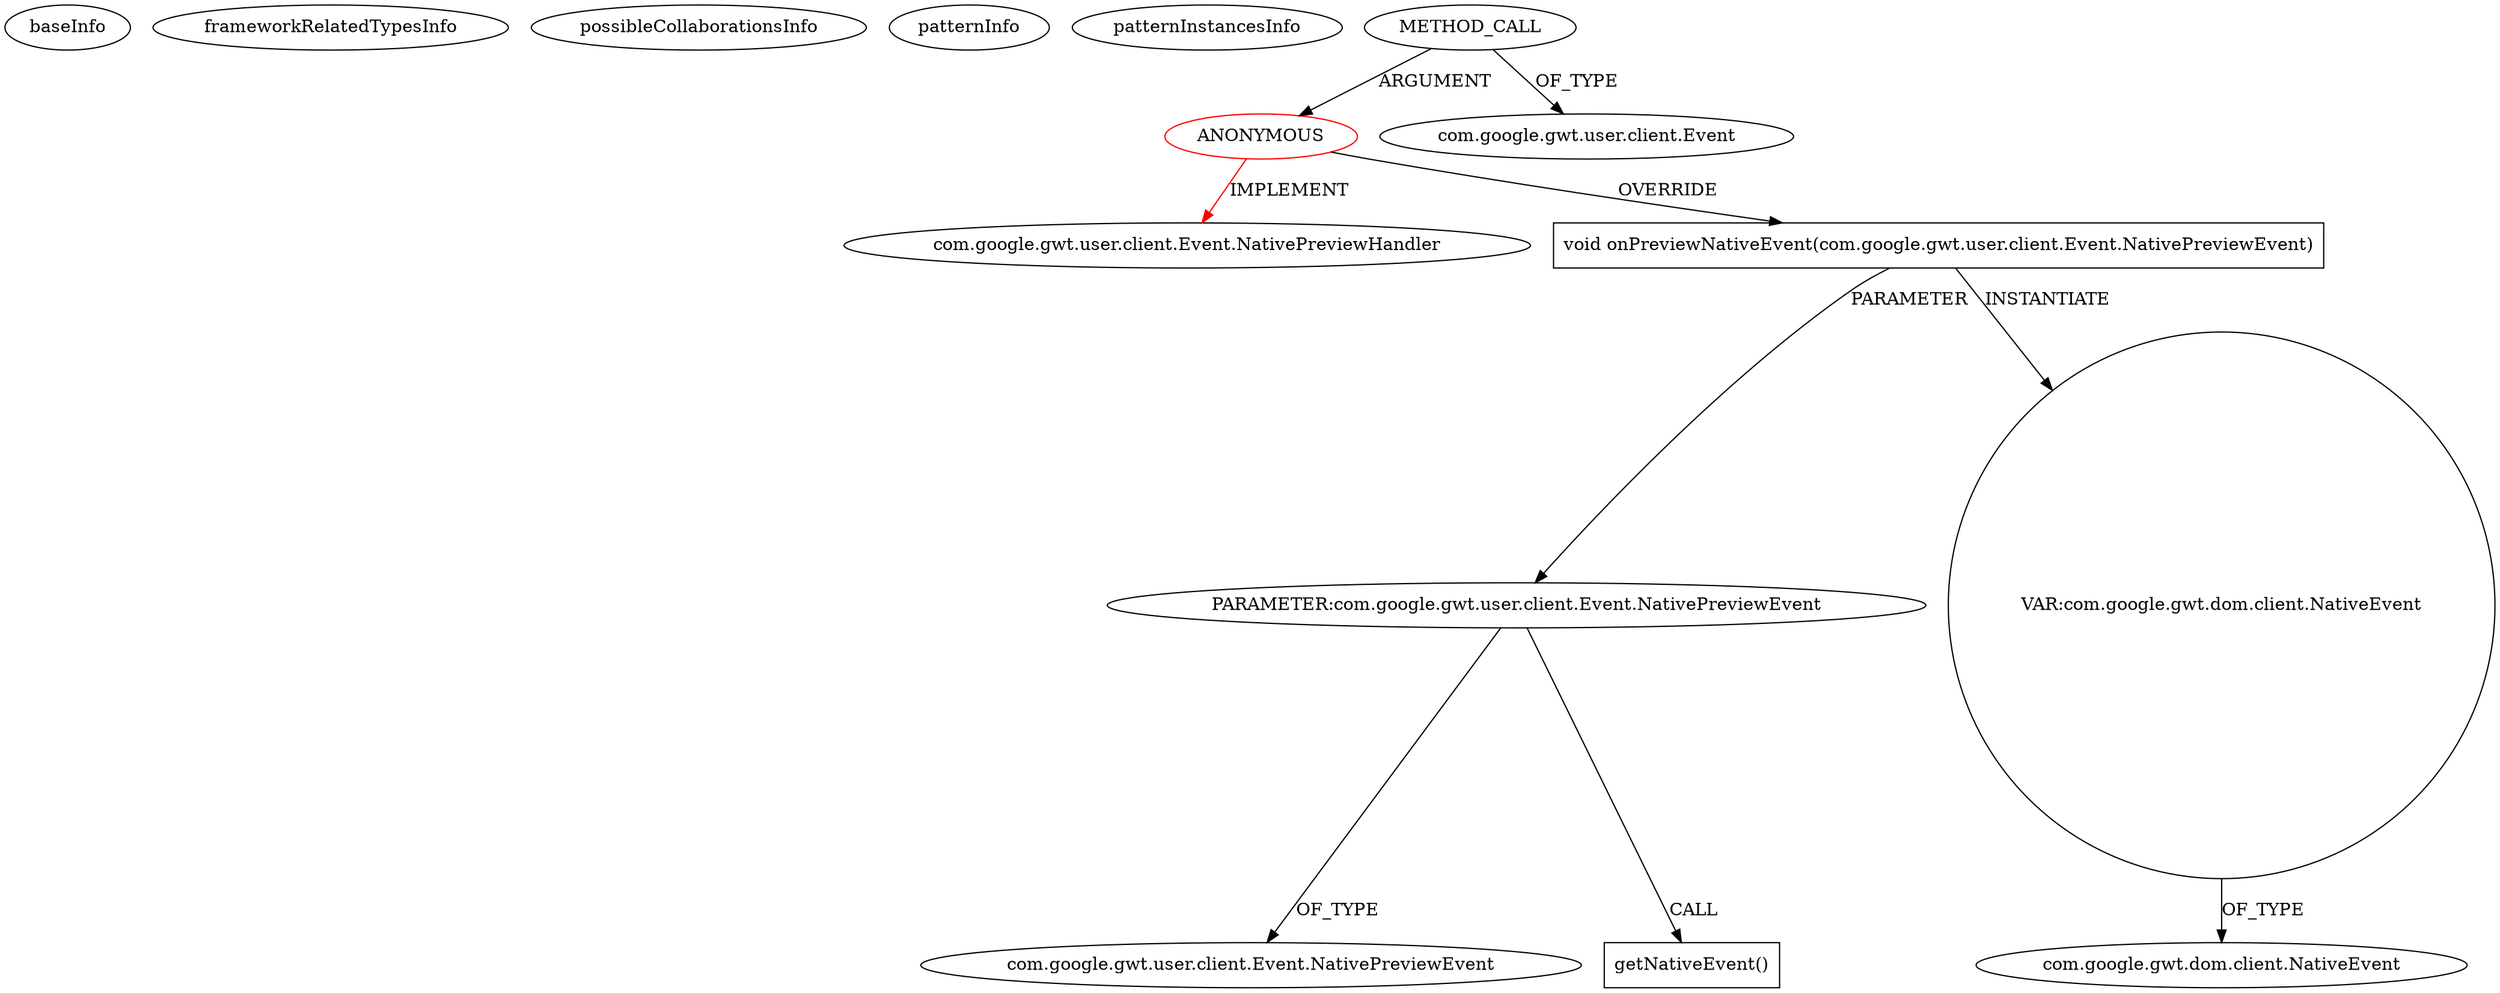 digraph {
baseInfo[graphId=1308,category="pattern",isAnonymous=true,possibleRelation=false]
frameworkRelatedTypesInfo[0="com.google.gwt.user.client.Event.NativePreviewHandler"]
possibleCollaborationsInfo[]
patternInfo[frequency=2.0,patternRootClient=0]
patternInstancesInfo[0="luxferrari-AlgebrApp~/luxferrari-AlgebrApp/AlgebrApp-master/AlgebrApp/src/org/luxferrari/algebrapp/client/AlgebrApp.java~void onModuleLoad()~3670",1="MathieuLorber-GWT-console~/MathieuLorber-GWT-console/GWT-console-master/src/main/java/net/mlorber/gwt/console/client/Console.java~main.java.net.mlorber.gwt.console.client.Console registerShorcut()~321"]
1[label="com.google.gwt.user.client.Event.NativePreviewHandler",vertexType="FRAMEWORK_INTERFACE_TYPE",isFrameworkType=false]
0[label="ANONYMOUS",vertexType="ROOT_ANONYMOUS_DECLARATION",isFrameworkType=false,color=red]
2[label="METHOD_CALL",vertexType="OUTSIDE_CALL",isFrameworkType=false]
4[label="void onPreviewNativeEvent(com.google.gwt.user.client.Event.NativePreviewEvent)",vertexType="OVERRIDING_METHOD_DECLARATION",isFrameworkType=false,shape=box]
3[label="com.google.gwt.user.client.Event",vertexType="FRAMEWORK_CLASS_TYPE",isFrameworkType=false]
5[label="PARAMETER:com.google.gwt.user.client.Event.NativePreviewEvent",vertexType="PARAMETER_DECLARATION",isFrameworkType=false]
6[label="com.google.gwt.user.client.Event.NativePreviewEvent",vertexType="FRAMEWORK_CLASS_TYPE",isFrameworkType=false]
14[label="VAR:com.google.gwt.dom.client.NativeEvent",vertexType="VARIABLE_EXPRESION",isFrameworkType=false,shape=circle]
11[label="com.google.gwt.dom.client.NativeEvent",vertexType="FRAMEWORK_CLASS_TYPE",isFrameworkType=false]
18[label="getNativeEvent()",vertexType="INSIDE_CALL",isFrameworkType=false,shape=box]
0->1[label="IMPLEMENT",color=red]
0->4[label="OVERRIDE"]
5->6[label="OF_TYPE"]
4->5[label="PARAMETER"]
5->18[label="CALL"]
2->3[label="OF_TYPE"]
14->11[label="OF_TYPE"]
2->0[label="ARGUMENT"]
4->14[label="INSTANTIATE"]
}
